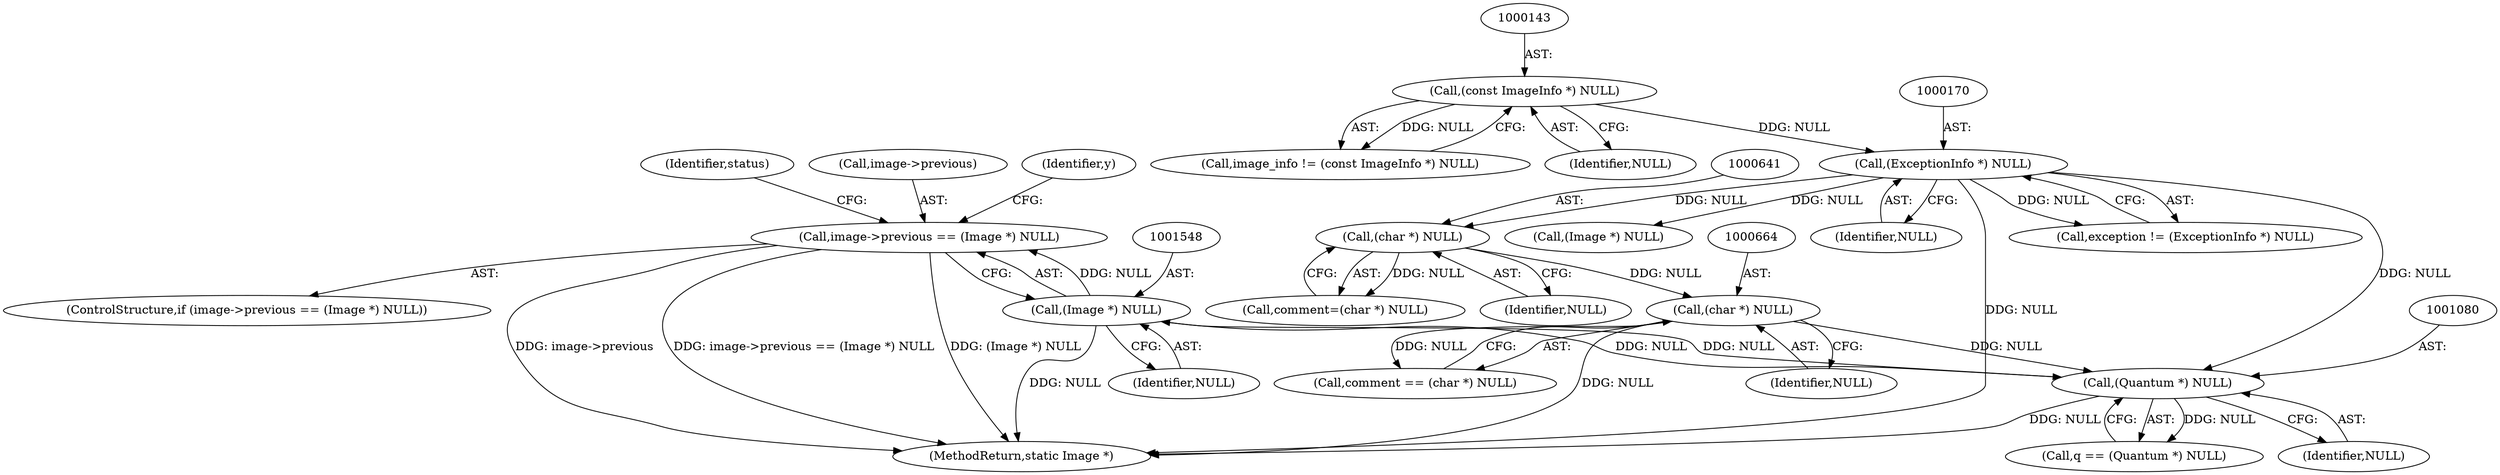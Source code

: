 digraph "0_ImageMagick_4f68e9661518463fca523c9726bb5d940a2aa6d8@pointer" {
"1001543" [label="(Call,image->previous == (Image *) NULL)"];
"1001547" [label="(Call,(Image *) NULL)"];
"1001079" [label="(Call,(Quantum *) NULL)"];
"1000169" [label="(Call,(ExceptionInfo *) NULL)"];
"1000142" [label="(Call,(const ImageInfo *) NULL)"];
"1000663" [label="(Call,(char *) NULL)"];
"1000640" [label="(Call,(char *) NULL)"];
"1001081" [label="(Identifier,NULL)"];
"1000200" [label="(Call,(Image *) NULL)"];
"1001552" [label="(Identifier,status)"];
"1000663" [label="(Call,(char *) NULL)"];
"1000642" [label="(Identifier,NULL)"];
"1000638" [label="(Call,comment=(char *) NULL)"];
"1000640" [label="(Call,(char *) NULL)"];
"1001547" [label="(Call,(Image *) NULL)"];
"1000142" [label="(Call,(const ImageInfo *) NULL)"];
"1000140" [label="(Call,image_info != (const ImageInfo *) NULL)"];
"1000171" [label="(Identifier,NULL)"];
"1001586" [label="(MethodReturn,static Image *)"];
"1000144" [label="(Identifier,NULL)"];
"1001079" [label="(Call,(Quantum *) NULL)"];
"1001077" [label="(Call,q == (Quantum *) NULL)"];
"1001549" [label="(Identifier,NULL)"];
"1001544" [label="(Call,image->previous)"];
"1000661" [label="(Call,comment == (char *) NULL)"];
"1000665" [label="(Identifier,NULL)"];
"1001542" [label="(ControlStructure,if (image->previous == (Image *) NULL))"];
"1001037" [label="(Identifier,y)"];
"1000167" [label="(Call,exception != (ExceptionInfo *) NULL)"];
"1001543" [label="(Call,image->previous == (Image *) NULL)"];
"1000169" [label="(Call,(ExceptionInfo *) NULL)"];
"1001543" -> "1001542"  [label="AST: "];
"1001543" -> "1001547"  [label="CFG: "];
"1001544" -> "1001543"  [label="AST: "];
"1001547" -> "1001543"  [label="AST: "];
"1001552" -> "1001543"  [label="CFG: "];
"1001037" -> "1001543"  [label="CFG: "];
"1001543" -> "1001586"  [label="DDG: image->previous"];
"1001543" -> "1001586"  [label="DDG: image->previous == (Image *) NULL"];
"1001543" -> "1001586"  [label="DDG: (Image *) NULL"];
"1001547" -> "1001543"  [label="DDG: NULL"];
"1001547" -> "1001549"  [label="CFG: "];
"1001548" -> "1001547"  [label="AST: "];
"1001549" -> "1001547"  [label="AST: "];
"1001547" -> "1001586"  [label="DDG: NULL"];
"1001547" -> "1001079"  [label="DDG: NULL"];
"1001079" -> "1001547"  [label="DDG: NULL"];
"1001079" -> "1001077"  [label="AST: "];
"1001079" -> "1001081"  [label="CFG: "];
"1001080" -> "1001079"  [label="AST: "];
"1001081" -> "1001079"  [label="AST: "];
"1001077" -> "1001079"  [label="CFG: "];
"1001079" -> "1001586"  [label="DDG: NULL"];
"1001079" -> "1001077"  [label="DDG: NULL"];
"1000169" -> "1001079"  [label="DDG: NULL"];
"1000663" -> "1001079"  [label="DDG: NULL"];
"1000169" -> "1000167"  [label="AST: "];
"1000169" -> "1000171"  [label="CFG: "];
"1000170" -> "1000169"  [label="AST: "];
"1000171" -> "1000169"  [label="AST: "];
"1000167" -> "1000169"  [label="CFG: "];
"1000169" -> "1001586"  [label="DDG: NULL"];
"1000169" -> "1000167"  [label="DDG: NULL"];
"1000142" -> "1000169"  [label="DDG: NULL"];
"1000169" -> "1000200"  [label="DDG: NULL"];
"1000169" -> "1000640"  [label="DDG: NULL"];
"1000142" -> "1000140"  [label="AST: "];
"1000142" -> "1000144"  [label="CFG: "];
"1000143" -> "1000142"  [label="AST: "];
"1000144" -> "1000142"  [label="AST: "];
"1000140" -> "1000142"  [label="CFG: "];
"1000142" -> "1000140"  [label="DDG: NULL"];
"1000663" -> "1000661"  [label="AST: "];
"1000663" -> "1000665"  [label="CFG: "];
"1000664" -> "1000663"  [label="AST: "];
"1000665" -> "1000663"  [label="AST: "];
"1000661" -> "1000663"  [label="CFG: "];
"1000663" -> "1001586"  [label="DDG: NULL"];
"1000663" -> "1000661"  [label="DDG: NULL"];
"1000640" -> "1000663"  [label="DDG: NULL"];
"1000640" -> "1000638"  [label="AST: "];
"1000640" -> "1000642"  [label="CFG: "];
"1000641" -> "1000640"  [label="AST: "];
"1000642" -> "1000640"  [label="AST: "];
"1000638" -> "1000640"  [label="CFG: "];
"1000640" -> "1000638"  [label="DDG: NULL"];
}
